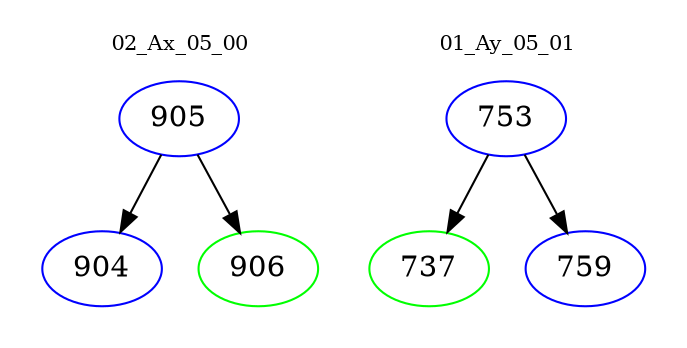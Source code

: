 digraph{
subgraph cluster_0 {
color = white
label = "02_Ax_05_00";
fontsize=10;
T0_905 [label="905", color="blue"]
T0_905 -> T0_904 [color="black"]
T0_904 [label="904", color="blue"]
T0_905 -> T0_906 [color="black"]
T0_906 [label="906", color="green"]
}
subgraph cluster_1 {
color = white
label = "01_Ay_05_01";
fontsize=10;
T1_753 [label="753", color="blue"]
T1_753 -> T1_737 [color="black"]
T1_737 [label="737", color="green"]
T1_753 -> T1_759 [color="black"]
T1_759 [label="759", color="blue"]
}
}
